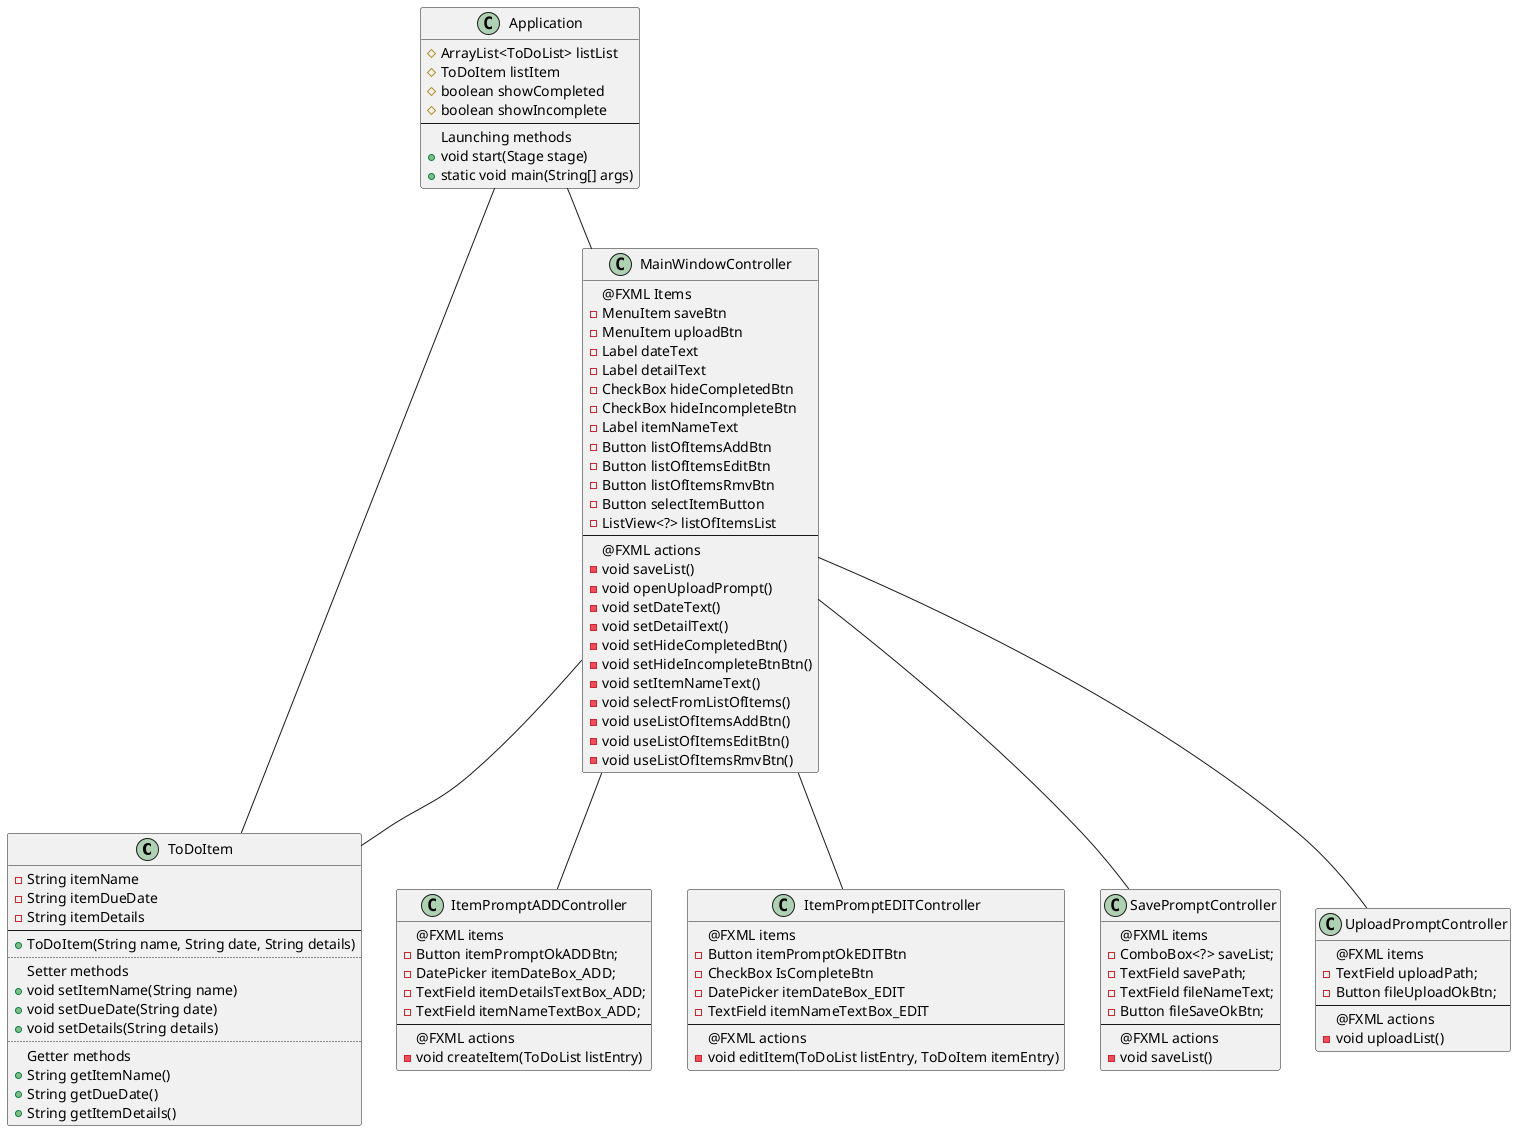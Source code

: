 @startuml
class ToDoItem {
  - String itemName
  - String itemDueDate
  - String itemDetails
--
  + ToDoItem(String name, String date, String details)
..
Setter methods
  + void setItemName(String name)
  + void setDueDate(String date)
  + void setDetails(String details)
..
Getter methods
  + String getItemName()
  + String getDueDate()
  + String getItemDetails()
}
MainWindowController -- ToDoItem
Application -- ToDoItem

class Application {
  # ArrayList<ToDoList> listList
  # ToDoItem listItem
  # boolean showCompleted
  # boolean showIncomplete
--
Launching methods
  + void start(Stage stage)
  + static void main(String[] args)
}

class MainWindowController {
    @FXML Items
        - MenuItem saveBtn
        - MenuItem uploadBtn
        - Label dateText
        - Label detailText
        - CheckBox hideCompletedBtn
        - CheckBox hideIncompleteBtn
        - Label itemNameText
        - Button listOfItemsAddBtn
        - Button listOfItemsEditBtn
        - Button listOfItemsRmvBtn
        - Button selectItemButton
        - ListView<?> listOfItemsList
  --
    @FXML actions
        - void saveList()
        - void openUploadPrompt()
        - void setDateText()
        - void setDetailText()
        - void setHideCompletedBtn()
        - void setHideIncompleteBtnBtn()
        - void setItemNameText()
        - void selectFromListOfItems()
        - void useListOfItemsAddBtn()
        - void useListOfItemsEditBtn()
        - void useListOfItemsRmvBtn()
}
Application -- MainWindowController

class ItemPromptADDController {
    @FXML items
      - Button itemPromptOkADDBtn;
      - DatePicker itemDateBox_ADD;
      - TextField itemDetailsTextBox_ADD;
      - TextField itemNameTextBox_ADD;
--
    @FXML actions
      - void createItem(ToDoList listEntry)
}
MainWindowController -- ItemPromptADDController

class ItemPromptEDITController {
    @FXML items
      - Button itemPromptOkEDITBtn
      - CheckBox IsCompleteBtn
      - DatePicker itemDateBox_EDIT
      - TextField itemNameTextBox_EDIT
--
    @FXML actions
      - void editItem(ToDoList listEntry, ToDoItem itemEntry)
}
MainWindowController -- ItemPromptEDITController

class SavePromptController {
    @FXML items
      - ComboBox<?> saveList;
      - TextField savePath;
      - TextField fileNameText;
      - Button fileSaveOkBtn;
--
    @FXML actions
      - void saveList()
}
MainWindowController -- SavePromptController

class UploadPromptController {
    @FXML items
      - TextField uploadPath;
      - Button fileUploadOkBtn;
--
    @FXML actions
      - void uploadList()
}

MainWindowController -- UploadPromptController
@enduml